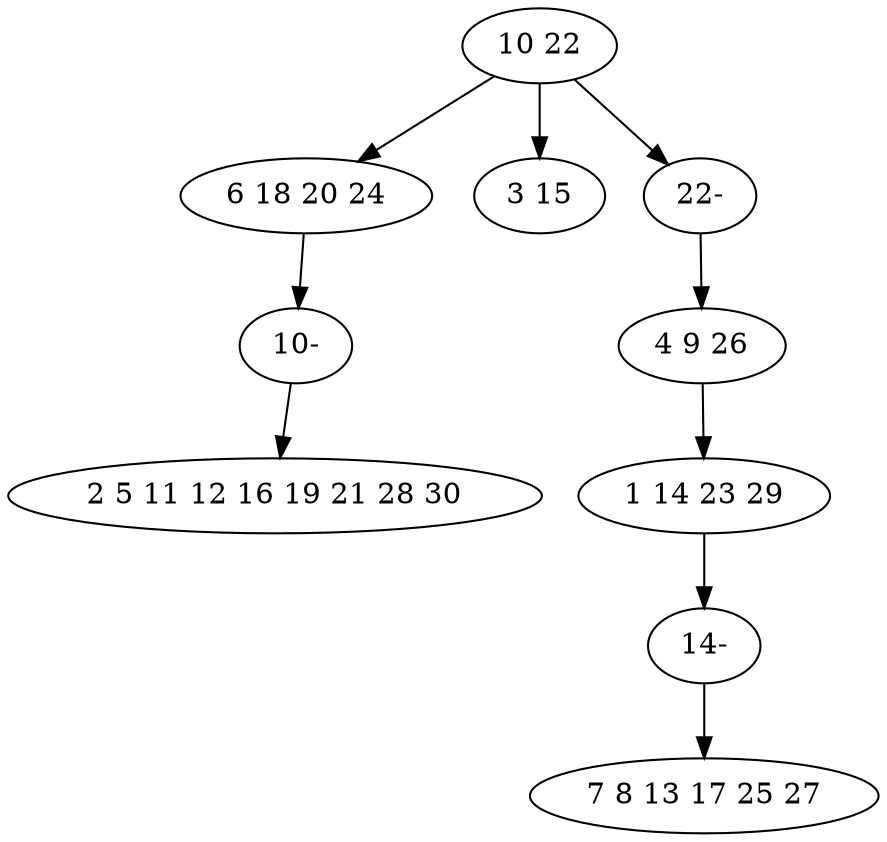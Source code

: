 digraph true_tree {
	"0" -> "1"
	"0" -> "2"
	"1" -> "9"
	"0" -> "8"
	"4" -> "5"
	"5" -> "7"
	"7" -> "6"
	"8" -> "4"
	"9" -> "3"
	"0" [label="10 22"];
	"1" [label="6 18 20 24"];
	"2" [label="3 15"];
	"3" [label="2 5 11 12 16 19 21 28 30"];
	"4" [label="4 9 26"];
	"5" [label="1 14 23 29"];
	"6" [label="7 8 13 17 25 27"];
	"7" [label="14-"];
	"8" [label="22-"];
	"9" [label="10-"];
}
